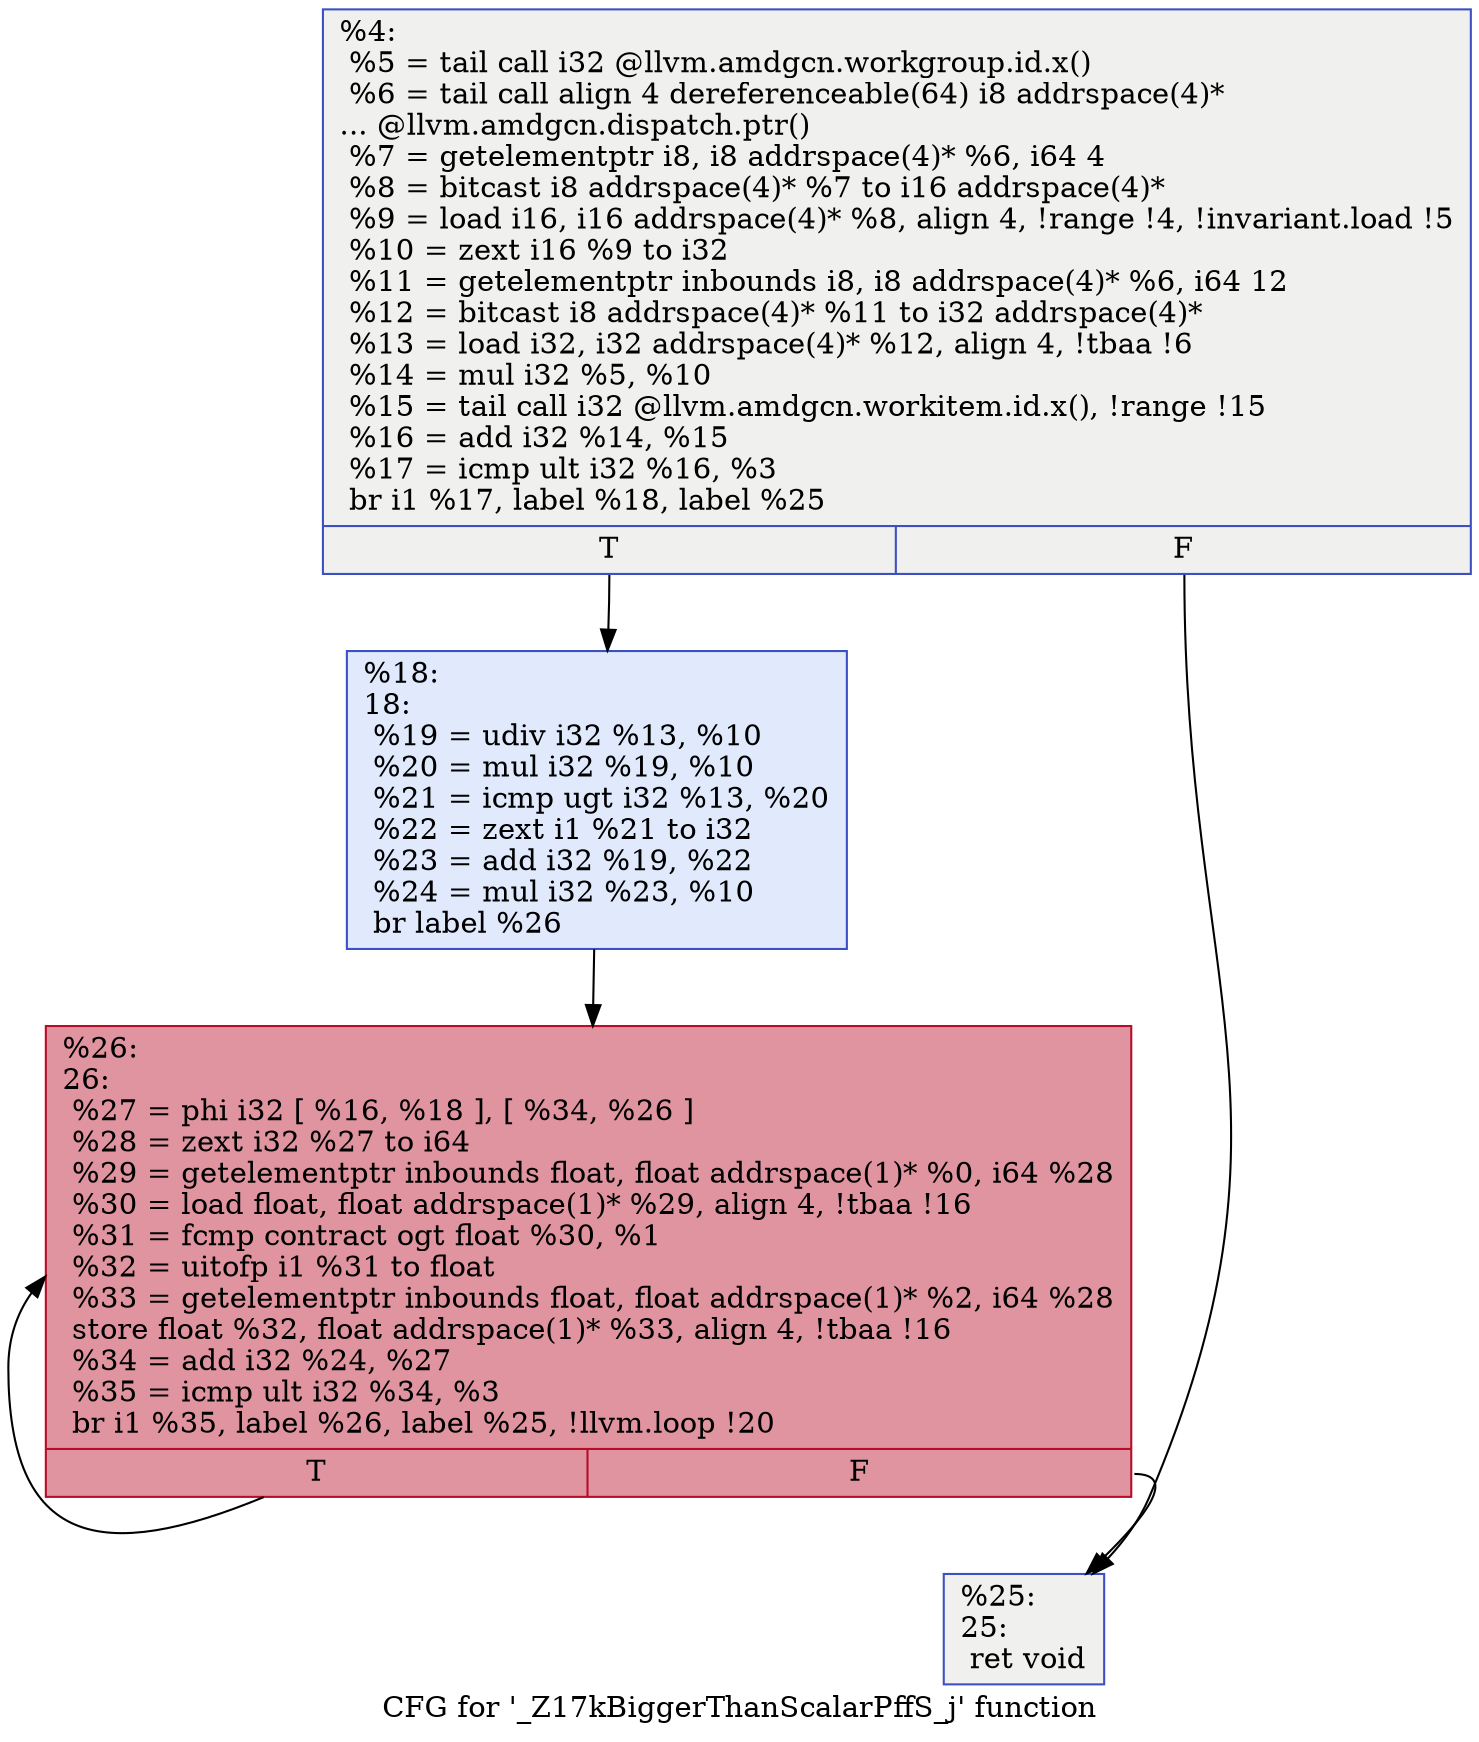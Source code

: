 digraph "CFG for '_Z17kBiggerThanScalarPffS_j' function" {
	label="CFG for '_Z17kBiggerThanScalarPffS_j' function";

	Node0x5ccd4b0 [shape=record,color="#3d50c3ff", style=filled, fillcolor="#dedcdb70",label="{%4:\l  %5 = tail call i32 @llvm.amdgcn.workgroup.id.x()\l  %6 = tail call align 4 dereferenceable(64) i8 addrspace(4)*\l... @llvm.amdgcn.dispatch.ptr()\l  %7 = getelementptr i8, i8 addrspace(4)* %6, i64 4\l  %8 = bitcast i8 addrspace(4)* %7 to i16 addrspace(4)*\l  %9 = load i16, i16 addrspace(4)* %8, align 4, !range !4, !invariant.load !5\l  %10 = zext i16 %9 to i32\l  %11 = getelementptr inbounds i8, i8 addrspace(4)* %6, i64 12\l  %12 = bitcast i8 addrspace(4)* %11 to i32 addrspace(4)*\l  %13 = load i32, i32 addrspace(4)* %12, align 4, !tbaa !6\l  %14 = mul i32 %5, %10\l  %15 = tail call i32 @llvm.amdgcn.workitem.id.x(), !range !15\l  %16 = add i32 %14, %15\l  %17 = icmp ult i32 %16, %3\l  br i1 %17, label %18, label %25\l|{<s0>T|<s1>F}}"];
	Node0x5ccd4b0:s0 -> Node0x5ccf730;
	Node0x5ccd4b0:s1 -> Node0x5ccf7c0;
	Node0x5ccf730 [shape=record,color="#3d50c3ff", style=filled, fillcolor="#b9d0f970",label="{%18:\l18:                                               \l  %19 = udiv i32 %13, %10\l  %20 = mul i32 %19, %10\l  %21 = icmp ugt i32 %13, %20\l  %22 = zext i1 %21 to i32\l  %23 = add i32 %19, %22\l  %24 = mul i32 %23, %10\l  br label %26\l}"];
	Node0x5ccf730 -> Node0x5ccfc40;
	Node0x5ccf7c0 [shape=record,color="#3d50c3ff", style=filled, fillcolor="#dedcdb70",label="{%25:\l25:                                               \l  ret void\l}"];
	Node0x5ccfc40 [shape=record,color="#b70d28ff", style=filled, fillcolor="#b70d2870",label="{%26:\l26:                                               \l  %27 = phi i32 [ %16, %18 ], [ %34, %26 ]\l  %28 = zext i32 %27 to i64\l  %29 = getelementptr inbounds float, float addrspace(1)* %0, i64 %28\l  %30 = load float, float addrspace(1)* %29, align 4, !tbaa !16\l  %31 = fcmp contract ogt float %30, %1\l  %32 = uitofp i1 %31 to float\l  %33 = getelementptr inbounds float, float addrspace(1)* %2, i64 %28\l  store float %32, float addrspace(1)* %33, align 4, !tbaa !16\l  %34 = add i32 %24, %27\l  %35 = icmp ult i32 %34, %3\l  br i1 %35, label %26, label %25, !llvm.loop !20\l|{<s0>T|<s1>F}}"];
	Node0x5ccfc40:s0 -> Node0x5ccfc40;
	Node0x5ccfc40:s1 -> Node0x5ccf7c0;
}
